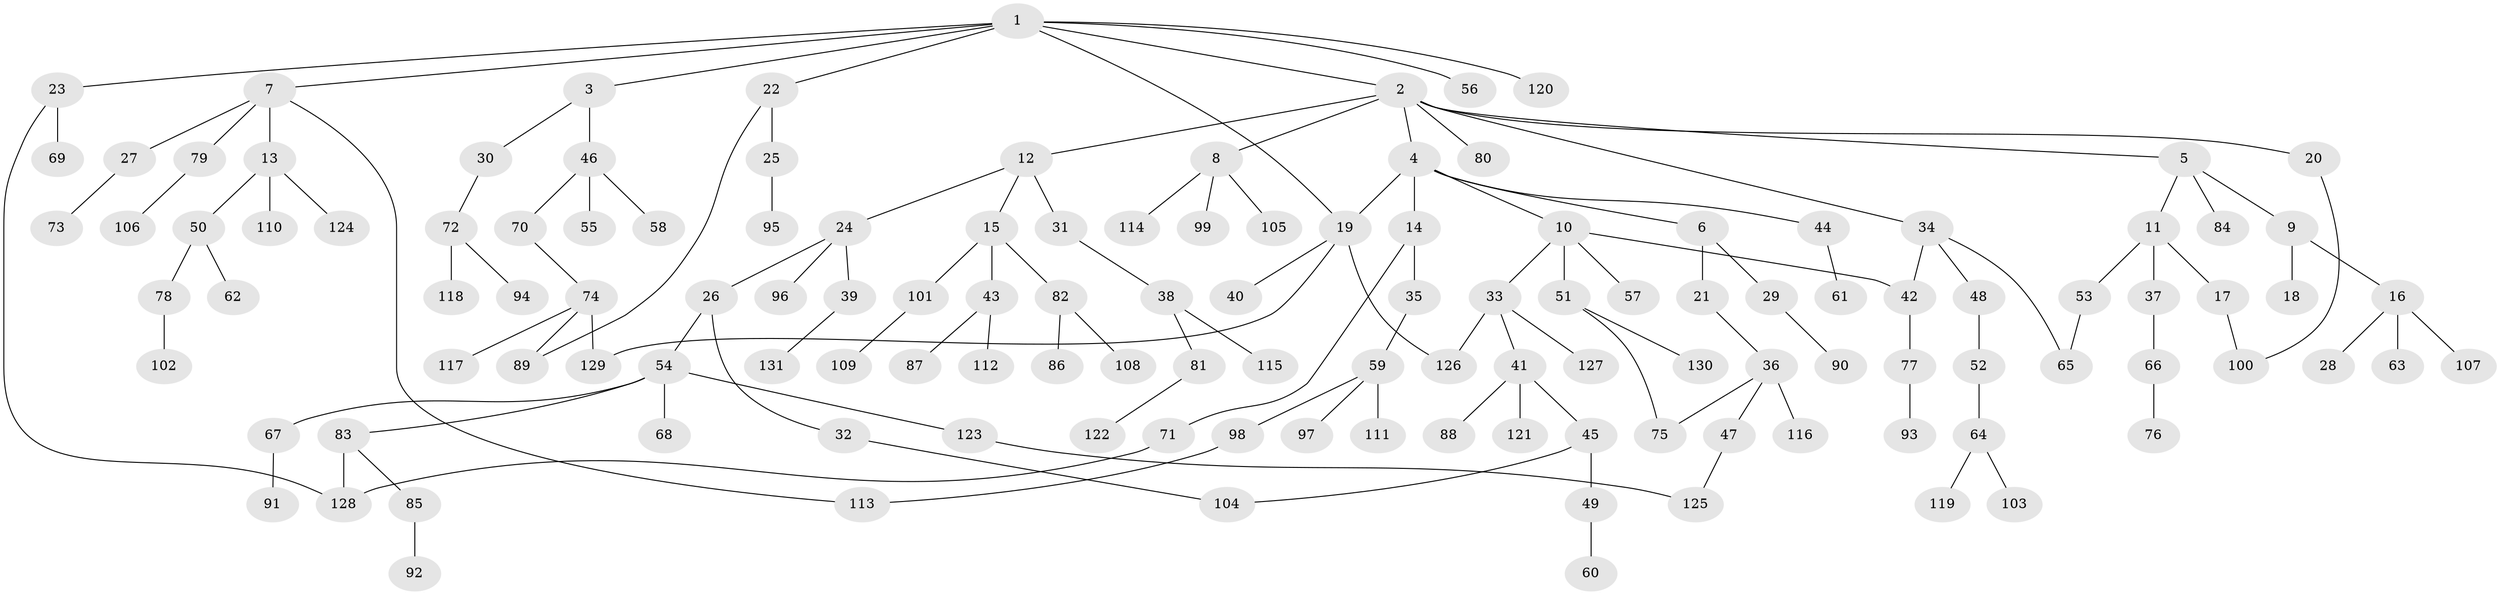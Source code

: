 // coarse degree distribution, {7: 0.014925373134328358, 6: 0.014925373134328358, 4: 0.08955223880597014, 8: 0.014925373134328358, 3: 0.19402985074626866, 5: 0.04477611940298507, 2: 0.2537313432835821, 1: 0.373134328358209}
// Generated by graph-tools (version 1.1) at 2025/49/03/04/25 22:49:12]
// undirected, 131 vertices, 143 edges
graph export_dot {
  node [color=gray90,style=filled];
  1;
  2;
  3;
  4;
  5;
  6;
  7;
  8;
  9;
  10;
  11;
  12;
  13;
  14;
  15;
  16;
  17;
  18;
  19;
  20;
  21;
  22;
  23;
  24;
  25;
  26;
  27;
  28;
  29;
  30;
  31;
  32;
  33;
  34;
  35;
  36;
  37;
  38;
  39;
  40;
  41;
  42;
  43;
  44;
  45;
  46;
  47;
  48;
  49;
  50;
  51;
  52;
  53;
  54;
  55;
  56;
  57;
  58;
  59;
  60;
  61;
  62;
  63;
  64;
  65;
  66;
  67;
  68;
  69;
  70;
  71;
  72;
  73;
  74;
  75;
  76;
  77;
  78;
  79;
  80;
  81;
  82;
  83;
  84;
  85;
  86;
  87;
  88;
  89;
  90;
  91;
  92;
  93;
  94;
  95;
  96;
  97;
  98;
  99;
  100;
  101;
  102;
  103;
  104;
  105;
  106;
  107;
  108;
  109;
  110;
  111;
  112;
  113;
  114;
  115;
  116;
  117;
  118;
  119;
  120;
  121;
  122;
  123;
  124;
  125;
  126;
  127;
  128;
  129;
  130;
  131;
  1 -- 2;
  1 -- 3;
  1 -- 7;
  1 -- 22;
  1 -- 23;
  1 -- 56;
  1 -- 120;
  1 -- 19;
  2 -- 4;
  2 -- 5;
  2 -- 8;
  2 -- 12;
  2 -- 20;
  2 -- 34;
  2 -- 80;
  3 -- 30;
  3 -- 46;
  4 -- 6;
  4 -- 10;
  4 -- 14;
  4 -- 19;
  4 -- 44;
  5 -- 9;
  5 -- 11;
  5 -- 84;
  6 -- 21;
  6 -- 29;
  7 -- 13;
  7 -- 27;
  7 -- 79;
  7 -- 113;
  8 -- 99;
  8 -- 105;
  8 -- 114;
  9 -- 16;
  9 -- 18;
  10 -- 33;
  10 -- 51;
  10 -- 57;
  10 -- 42;
  11 -- 17;
  11 -- 37;
  11 -- 53;
  12 -- 15;
  12 -- 24;
  12 -- 31;
  13 -- 50;
  13 -- 110;
  13 -- 124;
  14 -- 35;
  14 -- 71;
  15 -- 43;
  15 -- 82;
  15 -- 101;
  16 -- 28;
  16 -- 63;
  16 -- 107;
  17 -- 100;
  19 -- 40;
  19 -- 129;
  19 -- 126;
  20 -- 100;
  21 -- 36;
  22 -- 25;
  22 -- 89;
  23 -- 69;
  23 -- 128;
  24 -- 26;
  24 -- 39;
  24 -- 96;
  25 -- 95;
  26 -- 32;
  26 -- 54;
  27 -- 73;
  29 -- 90;
  30 -- 72;
  31 -- 38;
  32 -- 104;
  33 -- 41;
  33 -- 126;
  33 -- 127;
  34 -- 42;
  34 -- 48;
  34 -- 65;
  35 -- 59;
  36 -- 47;
  36 -- 116;
  36 -- 75;
  37 -- 66;
  38 -- 81;
  38 -- 115;
  39 -- 131;
  41 -- 45;
  41 -- 88;
  41 -- 121;
  42 -- 77;
  43 -- 87;
  43 -- 112;
  44 -- 61;
  45 -- 49;
  45 -- 104;
  46 -- 55;
  46 -- 58;
  46 -- 70;
  47 -- 125;
  48 -- 52;
  49 -- 60;
  50 -- 62;
  50 -- 78;
  51 -- 75;
  51 -- 130;
  52 -- 64;
  53 -- 65;
  54 -- 67;
  54 -- 68;
  54 -- 83;
  54 -- 123;
  59 -- 97;
  59 -- 98;
  59 -- 111;
  64 -- 103;
  64 -- 119;
  66 -- 76;
  67 -- 91;
  70 -- 74;
  71 -- 128;
  72 -- 94;
  72 -- 118;
  74 -- 89;
  74 -- 117;
  74 -- 129;
  77 -- 93;
  78 -- 102;
  79 -- 106;
  81 -- 122;
  82 -- 86;
  82 -- 108;
  83 -- 85;
  83 -- 128;
  85 -- 92;
  98 -- 113;
  101 -- 109;
  123 -- 125;
}
